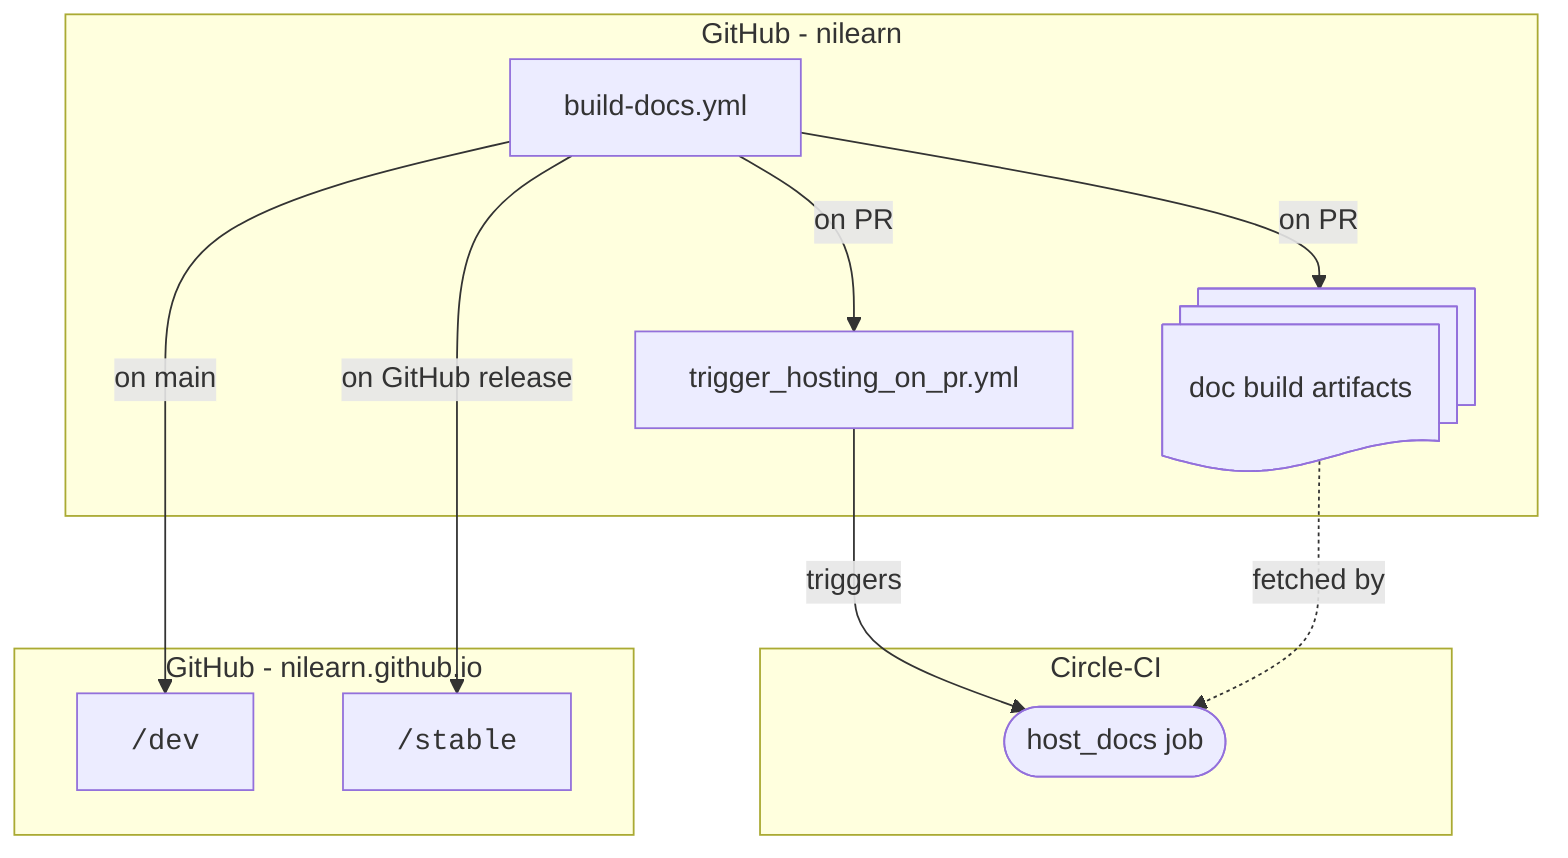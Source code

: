 flowchart TD
subgraph Circle-CI
nilearn_CCI(["host_docs job"])
end

subgraph GitHub - nilearn.github.io
nilearn_doc_dev["<code>/dev"]
nilearn_doc_stable["<code>/stable"]
end

subgraph GitHub - nilearn
DocumentationBuilder["build-docs.yml"]
trigger_hosting["trigger_hosting_on_pr.yml"]
artifacts@{ shape: docs, label: "doc build artifacts" }
end

DocumentationBuilder -- on main --> nilearn_doc_dev
DocumentationBuilder -- on GitHub release ---> nilearn_doc_stable
DocumentationBuilder -- on PR --> trigger_hosting & artifacts
trigger_hosting -- triggers --> nilearn_CCI
artifacts -. fetched by .-> nilearn_CCI
